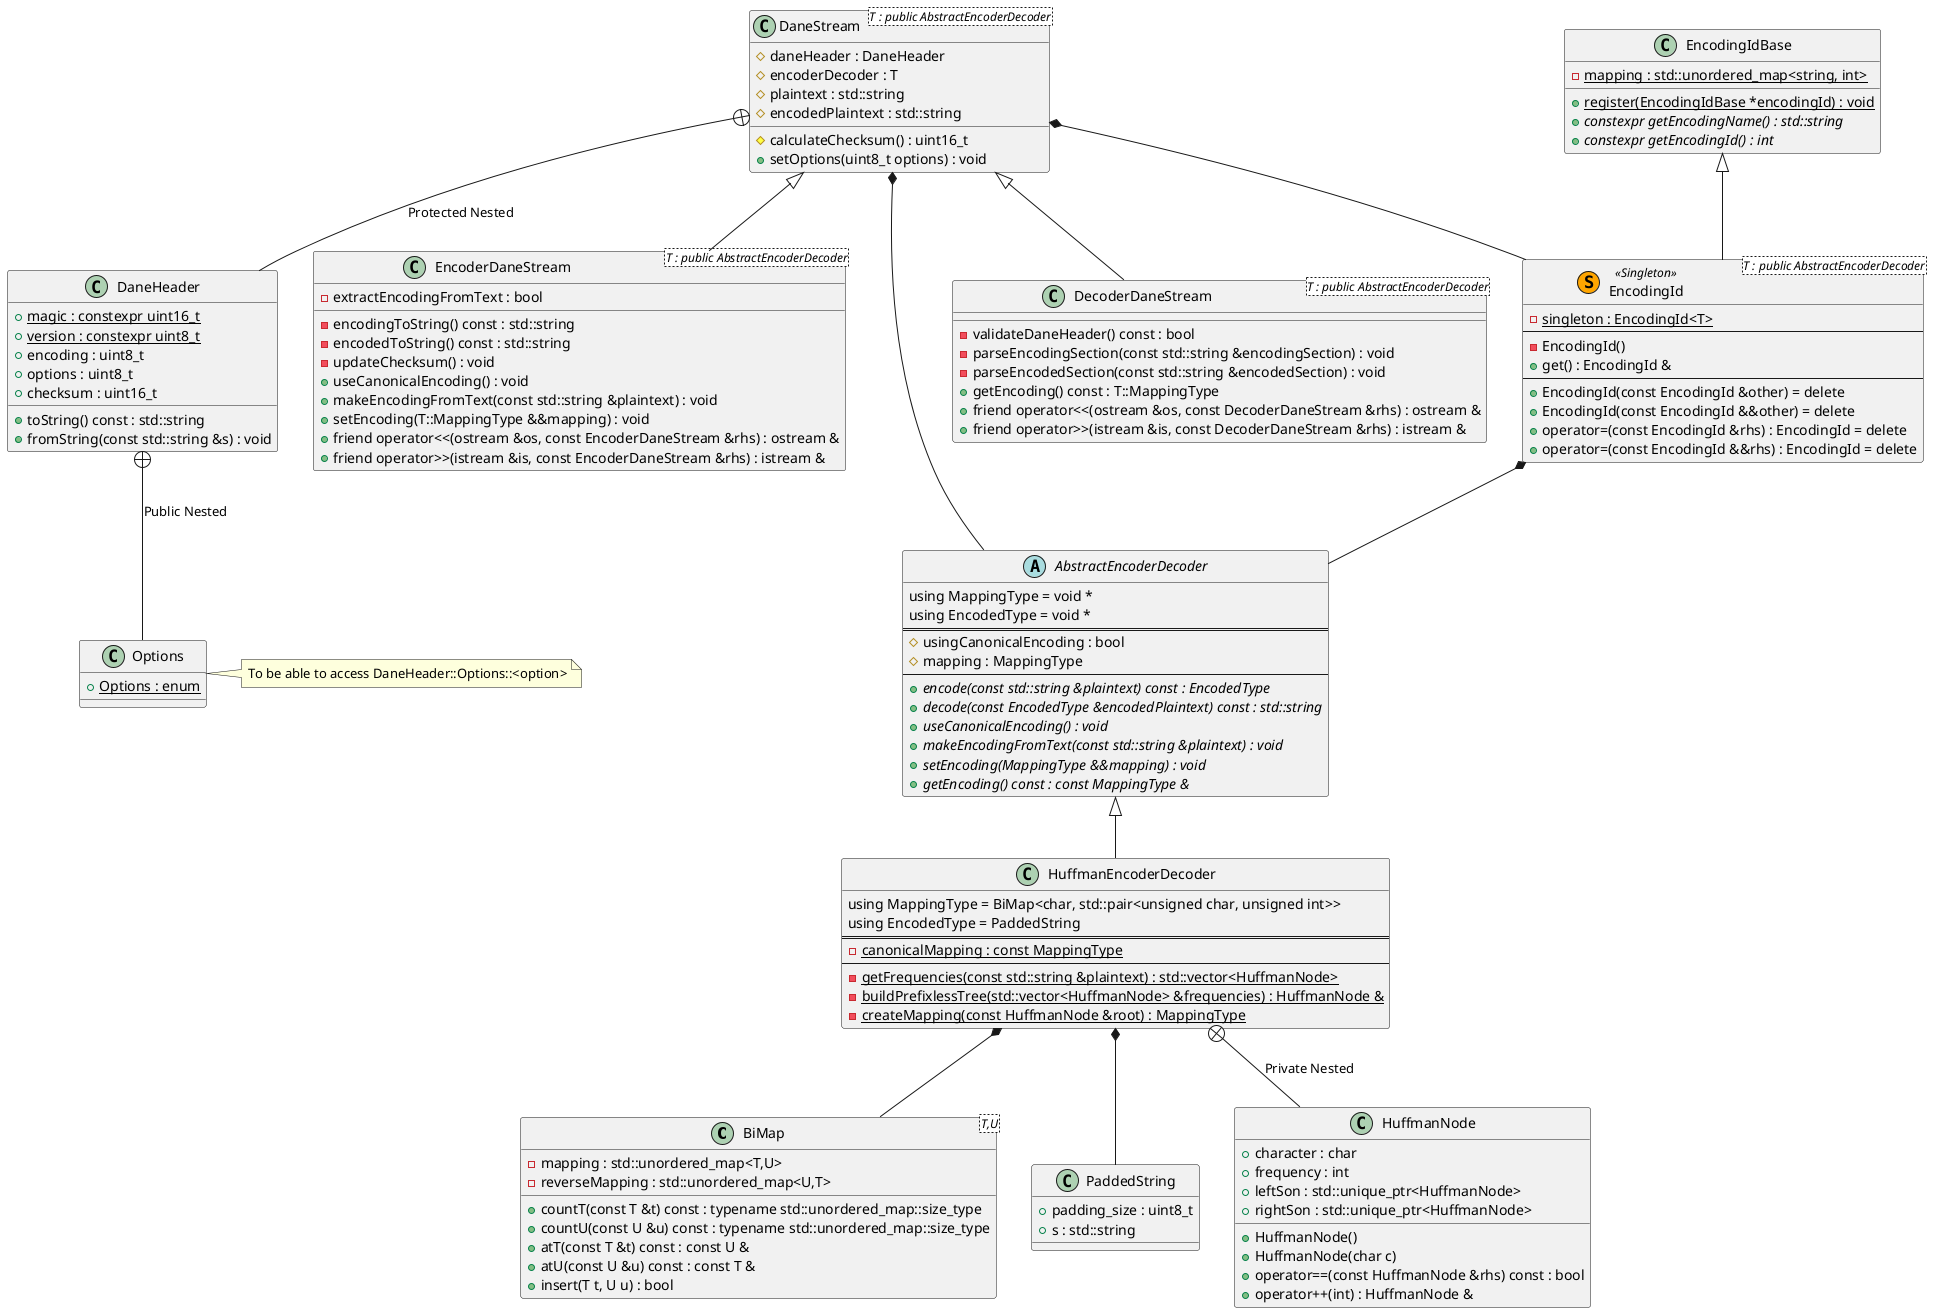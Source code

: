 @startuml dane
class BiMap<T,U> {
	- {field}	mapping : std::unordered_map<T,U>
	- {field}	reverseMapping : std::unordered_map<U,T>
	+ {method}	countT(const T &t) const : typename std::unordered_map::size_type
	+ {method}	countU(const U &u) const : typename std::unordered_map::size_type
	+ {method}	atT(const T &t) const : const U &
	+ {method}	atU(const U &u) const : const T &
	+ {method}	insert(T t, U u) : bool
}

class PaddedString {
	+ {field}	padding_size : uint8_t
	+ {field}	s : std::string
}

abstract class AbstractEncoderDecoder {
	using MappingType = void *
	using EncodedType = void *
	==
	# {field}	usingCanonicalEncoding : bool
	# {field}	mapping : MappingType
	--
	+ {method}	{abstract} encode(const std::string &plaintext) const : EncodedType
	+ {method}	{abstract} decode(const EncodedType &encodedPlaintext) const : std::string
	+ {method}	{abstract} useCanonicalEncoding() : void
	+ {method}	{abstract} makeEncodingFromText(const std::string &plaintext) : void
	+ {method}	{abstract} setEncoding(MappingType &&mapping) : void
	+ {method}	{abstract} getEncoding() const : const MappingType &
}

AbstractEncoderDecoder <|-- HuffmanEncoderDecoder
HuffmanEncoderDecoder *-- BiMap
HuffmanEncoderDecoder *-- PaddedString
HuffmanEncoderDecoder +-- HuffmanNode : "Private Nested"
class HuffmanEncoderDecoder {
	using MappingType = BiMap<char, std::pair<unsigned char, unsigned int>>
	using EncodedType = PaddedString
	==
	- {field}	{static} canonicalMapping : const MappingType
	--
	- {method}	{static} getFrequencies(const std::string &plaintext) : std::vector<HuffmanNode>
	- {method}	{static} buildPrefixlessTree(std::vector<HuffmanNode> &frequencies) : HuffmanNode &
	- {method}	{static} createMapping(const HuffmanNode &root) : MappingType
}

class HuffmanNode {
	+ {field}	character : char
	+ {field}	frequency : int
	+ {field}	leftSon : std::unique_ptr<HuffmanNode>
	+ {field}	rightSon : std::unique_ptr<HuffmanNode>
	+ {method}	HuffmanNode()
	+ {method}	HuffmanNode(char c)
	+ {method}	operator==(const HuffmanNode &rhs) const : bool
	+ {method}	operator++(int) : HuffmanNode &
}

DaneStream +-- DaneHeader : Protected Nested
class DaneHeader {
	+ {field}	{static} magic : constexpr uint16_t
	+ {field}	{static} version : constexpr uint8_t
	+ {field}	encoding : uint8_t
	+ {field}	options : uint8_t
	+ {field}	checksum : uint16_t
	+ {method}	toString() const : std::string
	+ {method}	fromString(const std::string &s) : void
}

DaneHeader +-- Options : Public Nested
note right of Options : To be able to access DaneHeader::Options::<option>
class Options {
	+ {field}	{static} Options : enum
}

DaneStream *-- AbstractEncoderDecoder
DaneStream *-- EncodingId
class DaneStream<T : public AbstractEncoderDecoder> {
	# {field}	daneHeader : DaneHeader
	# {field}	encoderDecoder : T
	# {field}	plaintext : std::string
	# {field}	encodedPlaintext : std::string
	# {method}	calculateChecksum() : uint16_t
	+ {method}	setOptions(uint8_t options) : void
}

DaneStream <|-- EncoderDaneStream
class EncoderDaneStream<T : public AbstractEncoderDecoder> {
	- {field}	extractEncodingFromText : bool
	- {method}	encodingToString() const : std::string
	- {method}	encodedToString() const : std::string
	- {method}	updateChecksum() : void
	+ {method}	useCanonicalEncoding() : void
	+ {method}	makeEncodingFromText(const std::string &plaintext) : void
	+ {method}	setEncoding(T::MappingType &&mapping) : void
	+ {method}	friend operator<<(ostream &os, const EncoderDaneStream &rhs) : ostream &
	+ {method}	friend operator>>(istream &is, const EncoderDaneStream &rhs) : istream &
}

DaneStream <|-- DecoderDaneStream
class DecoderDaneStream<T : public AbstractEncoderDecoder> {
	- {method}	validateDaneHeader() const : bool
	- {method}	parseEncodingSection(const std::string &encodingSection) : void
	- {method}	parseEncodedSection(const std::string &encodedSection) : void
	+ {method}	getEncoding() const : T::MappingType
	+ {method}	friend operator<<(ostream &os, const DecoderDaneStream &rhs) : ostream &
	+ {method}	friend operator>>(istream &is, const DecoderDaneStream &rhs) : istream &
}

class EncodingIdBase {
	- {field}	{static} mapping : std::unordered_map<string, int>
	+ {method}	{static} register(EncodingIdBase *encodingId) : void
	+ {method}	{abstract} constexpr getEncodingName() : std::string
	+ {method}	{abstract} constexpr getEncodingId() : int
}

EncodingIdBase <|-- EncodingId
EncodingId *-- AbstractEncoderDecoder
class EncodingId<T : public AbstractEncoderDecoder> << (S,Orange) Singleton >> {
	- {field}	{static} singleton : EncodingId<T>
	--
	- {method}	EncodingId()
	+ {method}	get() : EncodingId &
	--
	+ {method}	EncodingId(const EncodingId &other) = delete
	+ {method}	EncodingId(const EncodingId &&other) = delete
	+ {method}	operator=(const EncodingId &rhs) : EncodingId = delete
	+ {method}	operator=(const EncodingId &&rhs) : EncodingId = delete
}

@enduml
